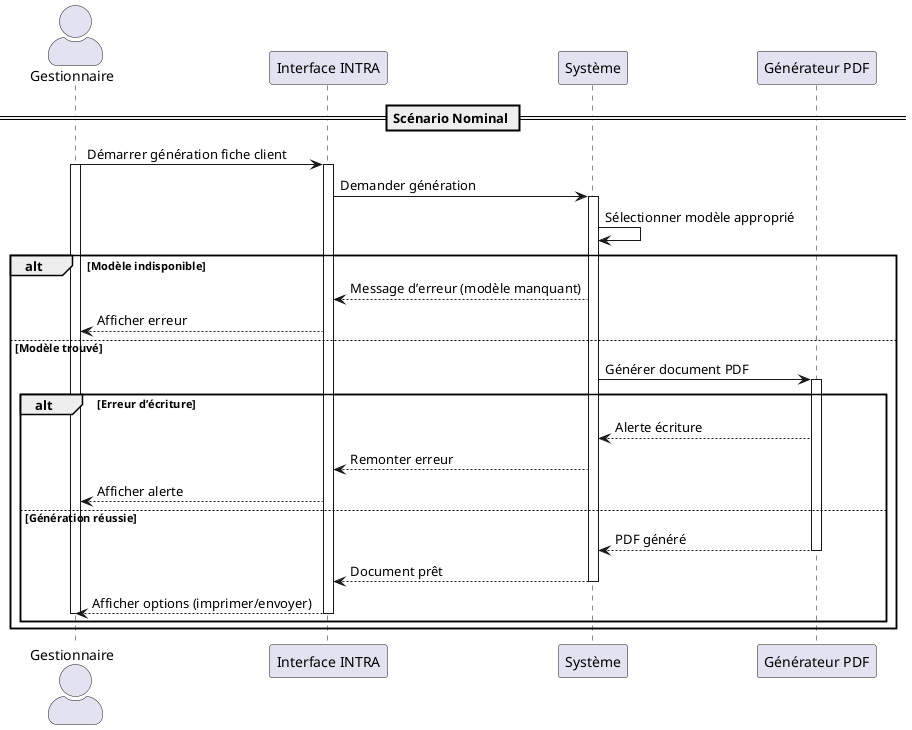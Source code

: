 @startuml UC005
skinparam actorStyle awesome

actor Gestionnaire
participant "Interface INTRA" as UI
participant "Système" as System
participant "Générateur PDF" as PDFGen

== Scénario Nominal ==
Gestionnaire -> UI : Démarrer génération fiche client
activate UI
activate Gestionnaire
UI -> System : Demander génération
activate System
System -> System : Sélectionner modèle approprié
alt Modèle indisponible
    System --> UI : Message d’erreur (modèle manquant)
    UI --> Gestionnaire : Afficher erreur
else Modèle trouvé
    System -> PDFGen : Générer document PDF
    activate PDFGen
    alt Erreur d’écriture
        PDFGen --> System : Alerte écriture
        System --> UI : Remonter erreur
        UI --> Gestionnaire : Afficher alerte
    else Génération réussie
        PDFGen --> System : PDF généré
        deactivate PDFGen
        System --> UI : Document prêt
        deactivate System
        UI --> Gestionnaire : Afficher options (imprimer/envoyer)
        deactivate UI
        deactivate Gestionnaire
    end
end

@enduml
